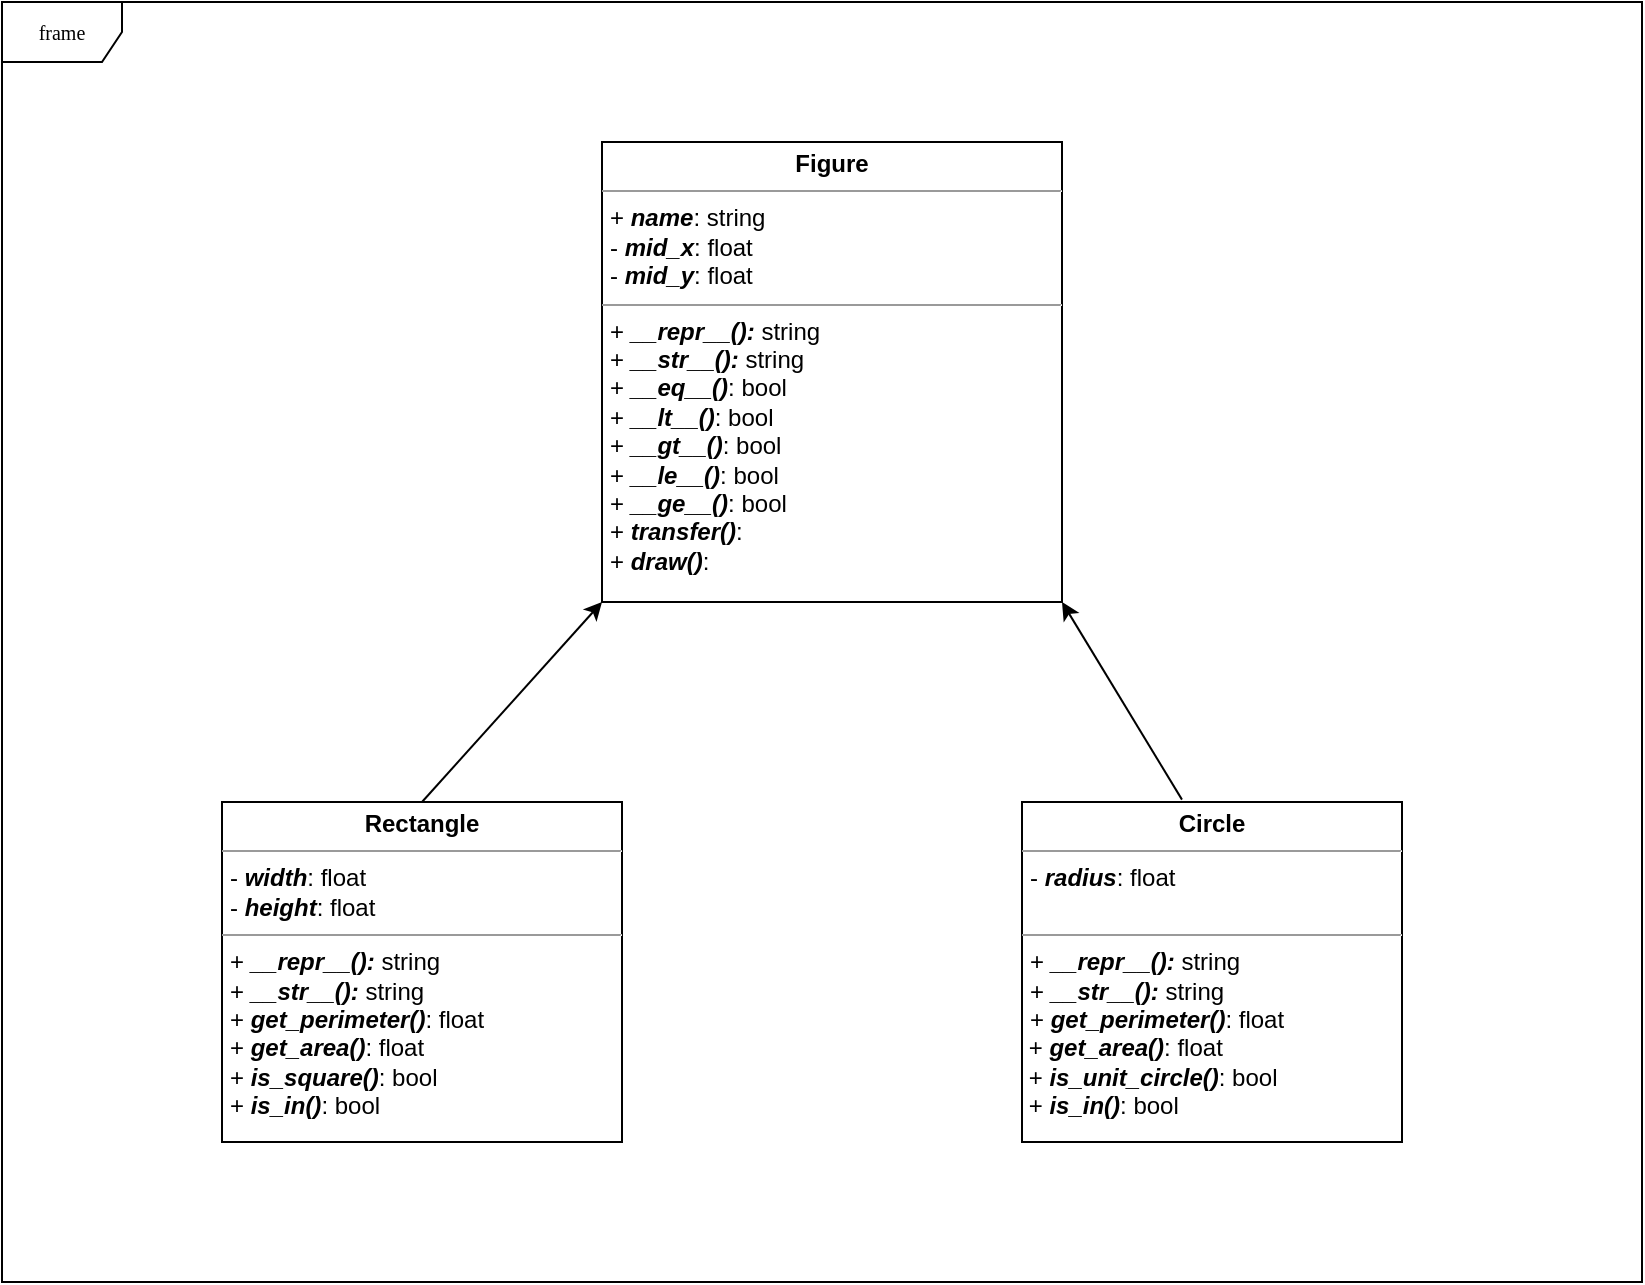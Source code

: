 <mxfile version="22.0.5" type="device">
  <diagram name="Page-1" id="c4acf3e9-155e-7222-9cf6-157b1a14988f">
    <mxGraphModel dx="1889" dy="1661" grid="1" gridSize="10" guides="1" tooltips="1" connect="1" arrows="1" fold="1" page="1" pageScale="1" pageWidth="850" pageHeight="1100" background="none" math="0" shadow="0">
      <root>
        <mxCell id="0" />
        <mxCell id="1" parent="0" />
        <mxCell id="17acba5748e5396b-1" value="frame" style="shape=umlFrame;whiteSpace=wrap;html=1;rounded=0;shadow=0;comic=0;labelBackgroundColor=none;strokeWidth=1;fontFamily=Verdana;fontSize=10;align=center;" parent="1" vertex="1">
          <mxGeometry x="-110" y="-40" width="820" height="640" as="geometry" />
        </mxCell>
        <mxCell id="5d2195bd80daf111-18" value="&lt;p style=&quot;margin:0px;margin-top:4px;text-align:center;&quot;&gt;&lt;b&gt;Rectangle&lt;/b&gt;&lt;br&gt;&lt;/p&gt;&lt;hr size=&quot;1&quot;&gt;&lt;p style=&quot;margin:0px;margin-left:4px;&quot;&gt;- &lt;b&gt;&lt;i&gt;width&lt;/i&gt;&lt;/b&gt;: float&lt;br&gt;- &lt;b&gt;&lt;i&gt;height&lt;/i&gt;&lt;/b&gt;: float&lt;br&gt;&lt;/p&gt;&lt;hr size=&quot;1&quot;&gt;&lt;p style=&quot;margin:0px;margin-left:4px;&quot;&gt;+ &lt;b&gt;&lt;i&gt;__repr__(): &lt;/i&gt;&lt;/b&gt;string&lt;br&gt;+ &lt;b&gt;&lt;i&gt;__str__(): &lt;/i&gt;&lt;/b&gt;string&lt;/p&gt;&lt;p style=&quot;margin:0px;margin-left:4px;&quot;&gt;+ &lt;b&gt;&lt;i&gt;get_perimeter()&lt;/i&gt;&lt;/b&gt;: float&lt;/p&gt;&lt;p style=&quot;margin:0px;margin-left:4px;&quot;&gt;+ &lt;b&gt;&lt;i&gt;get_area()&lt;/i&gt;&lt;/b&gt;: float&lt;/p&gt;&lt;p style=&quot;margin:0px;margin-left:4px;&quot;&gt;+ &lt;b&gt;&lt;i&gt;is_square()&lt;/i&gt;&lt;/b&gt;: bool&lt;/p&gt;&lt;p style=&quot;margin:0px;margin-left:4px;&quot;&gt;+ &lt;b&gt;&lt;i&gt;is_in()&lt;/i&gt;&lt;/b&gt;: bool&lt;/p&gt;" style="verticalAlign=top;align=left;overflow=fill;fontSize=12;fontFamily=Helvetica;html=1;rounded=0;shadow=0;comic=0;labelBackgroundColor=none;strokeWidth=1" parent="1" vertex="1">
          <mxGeometry y="360" width="200" height="170" as="geometry" />
        </mxCell>
        <mxCell id="H4dJEg-eO4Z0APqnT_hP-1" value="&lt;p style=&quot;margin:0px;margin-top:4px;text-align:center;&quot;&gt;&lt;b&gt;Figure&lt;/b&gt;&lt;br&gt;&lt;/p&gt;&lt;hr size=&quot;1&quot;&gt;&lt;p style=&quot;margin:0px;margin-left:4px;&quot;&gt;+ &lt;b&gt;&lt;i&gt;name&lt;/i&gt;&lt;/b&gt;: string&lt;br&gt;- &lt;b&gt;&lt;i&gt;mid_x&lt;/i&gt;&lt;/b&gt;: float&lt;/p&gt;&lt;p style=&quot;margin:0px;margin-left:4px;&quot;&gt;- &lt;b&gt;&lt;i&gt;mid_y&lt;/i&gt;&lt;/b&gt;: float&lt;/p&gt;&lt;hr size=&quot;1&quot;&gt;&lt;p style=&quot;margin:0px;margin-left:4px;&quot;&gt;+ &lt;b&gt;&lt;i&gt;__repr__(): &lt;/i&gt;&lt;/b&gt;string&lt;br&gt;+ &lt;b&gt;&lt;i&gt;__str__(): &lt;/i&gt;&lt;/b&gt;string&lt;/p&gt;&lt;p style=&quot;margin:0px;margin-left:4px;&quot;&gt;+ &lt;b&gt;&lt;i&gt;__eq__()&lt;/i&gt;&lt;/b&gt;: bool&lt;/p&gt;&lt;p style=&quot;margin:0px;margin-left:4px;&quot;&gt;+&lt;b&gt;&lt;i&gt; __lt__()&lt;/i&gt;&lt;/b&gt;: bool&lt;/p&gt;&lt;p style=&quot;margin:0px;margin-left:4px;&quot;&gt;+ &lt;b&gt;&lt;i&gt;__gt__()&lt;/i&gt;&lt;/b&gt;: bool&lt;/p&gt;&lt;p style=&quot;margin:0px;margin-left:4px;&quot;&gt;+ &lt;b&gt;&lt;i&gt;__le__()&lt;/i&gt;&lt;/b&gt;: bool&lt;/p&gt;&lt;p style=&quot;margin:0px;margin-left:4px;&quot;&gt;+ &lt;b&gt;&lt;i&gt;__ge__()&lt;/i&gt;&lt;/b&gt;: bool&lt;/p&gt;&lt;p style=&quot;margin:0px;margin-left:4px;&quot;&gt;+ &lt;b&gt;&lt;i&gt;transfer()&lt;/i&gt;&lt;/b&gt;:&lt;/p&gt;&lt;p style=&quot;margin:0px;margin-left:4px;&quot;&gt;+ &lt;b&gt;&lt;i&gt;draw()&lt;/i&gt;&lt;/b&gt;:&lt;/p&gt;&lt;p style=&quot;margin:0px;margin-left:4px;&quot;&gt;&lt;br&gt;&lt;/p&gt;&lt;p style=&quot;margin:0px;margin-left:4px;&quot;&gt;&lt;br&gt;&lt;/p&gt;&lt;p style=&quot;margin:0px;margin-left:4px;&quot;&gt;&lt;br&gt;&lt;/p&gt;&lt;p style=&quot;margin:0px;margin-left:4px;&quot;&gt;&lt;br&gt;&lt;/p&gt;" style="verticalAlign=top;align=left;overflow=fill;fontSize=12;fontFamily=Helvetica;html=1;rounded=0;shadow=0;comic=0;labelBackgroundColor=none;strokeWidth=1" parent="1" vertex="1">
          <mxGeometry x="190" y="30" width="230" height="230" as="geometry" />
        </mxCell>
        <mxCell id="H4dJEg-eO4Z0APqnT_hP-2" value="&lt;p style=&quot;margin:0px;margin-top:4px;text-align:center;&quot;&gt;&lt;b&gt;Circle&lt;/b&gt;&lt;br&gt;&lt;/p&gt;&lt;hr size=&quot;1&quot;&gt;&lt;p style=&quot;margin:0px;margin-left:4px;&quot;&gt;- &lt;b&gt;&lt;i&gt;radius&lt;/i&gt;&lt;/b&gt;: float&lt;br&gt;&lt;br&gt;&lt;/p&gt;&lt;hr size=&quot;1&quot;&gt;&lt;p style=&quot;margin:0px;margin-left:4px;&quot;&gt;+ &lt;b&gt;&lt;i&gt;__repr__(): &lt;/i&gt;&lt;/b&gt;string&lt;br&gt;+ &lt;b&gt;&lt;i&gt;__str__(): &lt;/i&gt;&lt;/b&gt;string&lt;/p&gt;&lt;p style=&quot;margin:0px;margin-left:4px;&quot;&gt;+ &lt;b&gt;&lt;i&gt;get_perimeter()&lt;/i&gt;&lt;/b&gt;: float&lt;/p&gt;&lt;div&gt;&amp;nbsp;+ &lt;b&gt;&lt;i&gt;get_area()&lt;/i&gt;&lt;/b&gt;: float&lt;/div&gt;&lt;div&gt;&amp;nbsp;+ &lt;b&gt;&lt;i&gt;is_unit_circle()&lt;/i&gt;&lt;/b&gt;: bool&lt;/div&gt;&lt;div&gt;&amp;nbsp;+ &lt;b&gt;&lt;i&gt;is_in()&lt;/i&gt;&lt;/b&gt;: bool&lt;/div&gt;&lt;p style=&quot;margin:0px;margin-left:4px;&quot;&gt;&lt;/p&gt;" style="verticalAlign=top;align=left;overflow=fill;fontSize=12;fontFamily=Helvetica;html=1;rounded=0;shadow=0;comic=0;labelBackgroundColor=none;strokeWidth=1" parent="1" vertex="1">
          <mxGeometry x="400" y="360" width="190" height="170" as="geometry" />
        </mxCell>
        <mxCell id="H4dJEg-eO4Z0APqnT_hP-6" value="" style="endArrow=classic;html=1;rounded=0;entryX=0;entryY=1;entryDx=0;entryDy=0;exitX=0.5;exitY=0;exitDx=0;exitDy=0;" parent="1" source="5d2195bd80daf111-18" target="H4dJEg-eO4Z0APqnT_hP-1" edge="1">
          <mxGeometry width="50" height="50" relative="1" as="geometry">
            <mxPoint x="100" y="240" as="sourcePoint" />
            <mxPoint x="150" y="190" as="targetPoint" />
          </mxGeometry>
        </mxCell>
        <mxCell id="H4dJEg-eO4Z0APqnT_hP-7" value="" style="endArrow=classic;html=1;rounded=0;entryX=1;entryY=1;entryDx=0;entryDy=0;exitX=0.421;exitY=-0.007;exitDx=0;exitDy=0;exitPerimeter=0;" parent="1" source="H4dJEg-eO4Z0APqnT_hP-2" target="H4dJEg-eO4Z0APqnT_hP-1" edge="1">
          <mxGeometry width="50" height="50" relative="1" as="geometry">
            <mxPoint x="440" y="240" as="sourcePoint" />
            <mxPoint x="490" y="190" as="targetPoint" />
          </mxGeometry>
        </mxCell>
      </root>
    </mxGraphModel>
  </diagram>
</mxfile>
